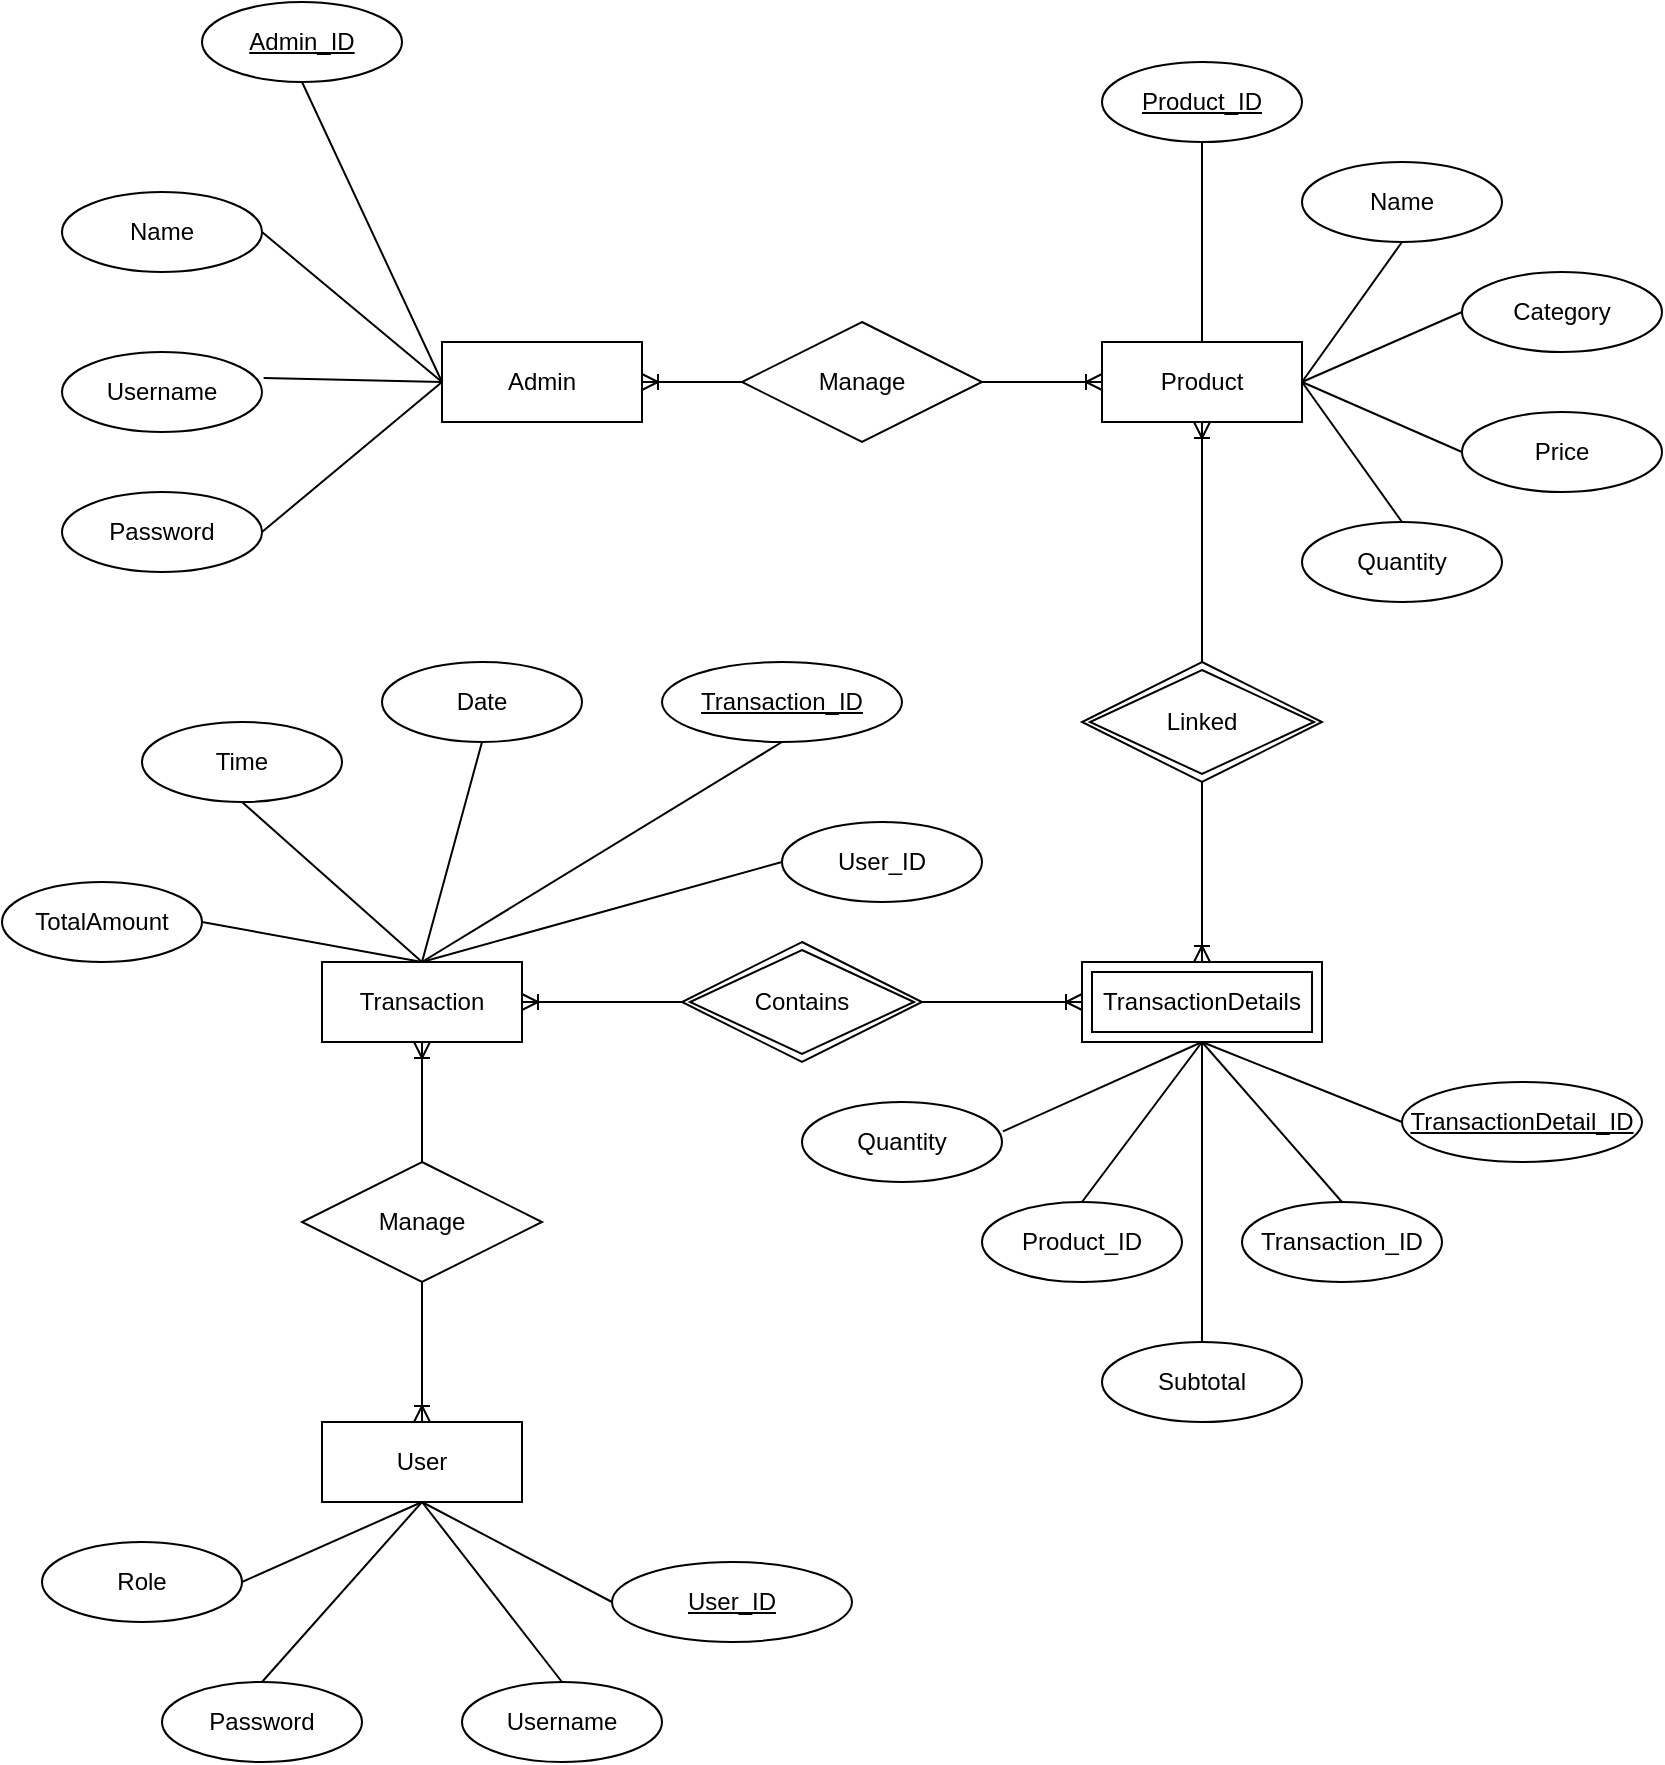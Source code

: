 <mxfile version="25.0.3">
  <diagram id="R2lEEEUBdFMjLlhIrx00" name="Page-1">
    <mxGraphModel dx="1368" dy="1058" grid="1" gridSize="10" guides="1" tooltips="1" connect="1" arrows="1" fold="1" page="1" pageScale="1" pageWidth="850" pageHeight="1100" math="0" shadow="0" extFonts="Permanent Marker^https://fonts.googleapis.com/css?family=Permanent+Marker">
      <root>
        <mxCell id="0" />
        <mxCell id="1" parent="0" />
        <mxCell id="z6XiyYEabgzmMQplWdDw-1" value="&lt;br&gt;&lt;div&gt;Admin&lt;br&gt;&lt;br&gt;&lt;/div&gt;" style="whiteSpace=wrap;html=1;align=center;" vertex="1" parent="1">
          <mxGeometry x="220" y="280" width="100" height="40" as="geometry" />
        </mxCell>
        <mxCell id="z6XiyYEabgzmMQplWdDw-2" value="Name" style="ellipse;whiteSpace=wrap;html=1;align=center;" vertex="1" parent="1">
          <mxGeometry x="30" y="205" width="100" height="40" as="geometry" />
        </mxCell>
        <mxCell id="z6XiyYEabgzmMQplWdDw-3" value="Username" style="ellipse;whiteSpace=wrap;html=1;align=center;" vertex="1" parent="1">
          <mxGeometry x="30" y="285" width="100" height="40" as="geometry" />
        </mxCell>
        <mxCell id="z6XiyYEabgzmMQplWdDw-4" value="Password" style="ellipse;whiteSpace=wrap;html=1;align=center;" vertex="1" parent="1">
          <mxGeometry x="30" y="355" width="100" height="40" as="geometry" />
        </mxCell>
        <mxCell id="z6XiyYEabgzmMQplWdDw-6" value="" style="endArrow=none;html=1;rounded=0;entryX=0;entryY=0.5;entryDx=0;entryDy=0;exitX=1;exitY=0.5;exitDx=0;exitDy=0;" edge="1" parent="1" source="z6XiyYEabgzmMQplWdDw-2" target="z6XiyYEabgzmMQplWdDw-1">
          <mxGeometry relative="1" as="geometry">
            <mxPoint x="90" y="290" as="sourcePoint" />
            <mxPoint x="250" y="290" as="targetPoint" />
          </mxGeometry>
        </mxCell>
        <mxCell id="z6XiyYEabgzmMQplWdDw-7" value="" style="endArrow=none;html=1;rounded=0;exitX=1.008;exitY=0.324;exitDx=0;exitDy=0;exitPerimeter=0;entryX=0;entryY=0.5;entryDx=0;entryDy=0;" edge="1" parent="1" source="z6XiyYEabgzmMQplWdDw-3" target="z6XiyYEabgzmMQplWdDw-1">
          <mxGeometry relative="1" as="geometry">
            <mxPoint x="160" y="190" as="sourcePoint" />
            <mxPoint x="210" y="290" as="targetPoint" />
          </mxGeometry>
        </mxCell>
        <mxCell id="z6XiyYEabgzmMQplWdDw-8" value="" style="endArrow=none;html=1;rounded=0;entryX=0;entryY=0.5;entryDx=0;entryDy=0;exitX=1;exitY=0.5;exitDx=0;exitDy=0;" edge="1" parent="1" source="z6XiyYEabgzmMQplWdDw-4" target="z6XiyYEabgzmMQplWdDw-1">
          <mxGeometry relative="1" as="geometry">
            <mxPoint x="170" y="200" as="sourcePoint" />
            <mxPoint x="240" y="320" as="targetPoint" />
          </mxGeometry>
        </mxCell>
        <mxCell id="z6XiyYEabgzmMQplWdDw-10" value="Admin_ID" style="ellipse;whiteSpace=wrap;html=1;align=center;fontStyle=4;" vertex="1" parent="1">
          <mxGeometry x="100" y="110" width="100" height="40" as="geometry" />
        </mxCell>
        <mxCell id="z6XiyYEabgzmMQplWdDw-11" value="" style="endArrow=none;html=1;rounded=0;exitX=0.5;exitY=1;exitDx=0;exitDy=0;entryX=0;entryY=0.5;entryDx=0;entryDy=0;" edge="1" parent="1" source="z6XiyYEabgzmMQplWdDw-10" target="z6XiyYEabgzmMQplWdDw-1">
          <mxGeometry relative="1" as="geometry">
            <mxPoint x="160" y="190" as="sourcePoint" />
            <mxPoint x="190" y="300" as="targetPoint" />
          </mxGeometry>
        </mxCell>
        <mxCell id="z6XiyYEabgzmMQplWdDw-12" value="Manage" style="shape=rhombus;perimeter=rhombusPerimeter;whiteSpace=wrap;html=1;align=center;" vertex="1" parent="1">
          <mxGeometry x="370" y="270" width="120" height="60" as="geometry" />
        </mxCell>
        <mxCell id="z6XiyYEabgzmMQplWdDw-20" value="" style="fontSize=12;html=1;endArrow=ERoneToMany;rounded=0;entryX=1;entryY=0.5;entryDx=0;entryDy=0;exitX=0;exitY=0.5;exitDx=0;exitDy=0;" edge="1" parent="1" source="z6XiyYEabgzmMQplWdDw-12" target="z6XiyYEabgzmMQplWdDw-1">
          <mxGeometry width="100" height="100" relative="1" as="geometry">
            <mxPoint x="280" y="360" as="sourcePoint" />
            <mxPoint x="380" y="260" as="targetPoint" />
          </mxGeometry>
        </mxCell>
        <mxCell id="z6XiyYEabgzmMQplWdDw-21" value="&lt;div&gt;Product&lt;br&gt;&lt;/div&gt;" style="whiteSpace=wrap;html=1;align=center;" vertex="1" parent="1">
          <mxGeometry x="550" y="280" width="100" height="40" as="geometry" />
        </mxCell>
        <mxCell id="z6XiyYEabgzmMQplWdDw-28" value="" style="fontSize=12;html=1;endArrow=ERoneToMany;rounded=0;entryX=0;entryY=0.5;entryDx=0;entryDy=0;exitX=1;exitY=0.5;exitDx=0;exitDy=0;" edge="1" parent="1" source="z6XiyYEabgzmMQplWdDw-12" target="z6XiyYEabgzmMQplWdDw-21">
          <mxGeometry width="100" height="100" relative="1" as="geometry">
            <mxPoint x="380" y="310" as="sourcePoint" />
            <mxPoint x="330" y="310" as="targetPoint" />
          </mxGeometry>
        </mxCell>
        <mxCell id="z6XiyYEabgzmMQplWdDw-29" value="&lt;br&gt;Product_ID&lt;div&gt;&lt;br/&gt;&lt;/div&gt;" style="ellipse;whiteSpace=wrap;html=1;align=center;fontStyle=4;" vertex="1" parent="1">
          <mxGeometry x="550" y="140" width="100" height="40" as="geometry" />
        </mxCell>
        <mxCell id="z6XiyYEabgzmMQplWdDw-30" value="Name" style="ellipse;whiteSpace=wrap;html=1;align=center;" vertex="1" parent="1">
          <mxGeometry x="650" y="190" width="100" height="40" as="geometry" />
        </mxCell>
        <mxCell id="z6XiyYEabgzmMQplWdDw-31" value="Category" style="ellipse;whiteSpace=wrap;html=1;align=center;" vertex="1" parent="1">
          <mxGeometry x="730" y="245" width="100" height="40" as="geometry" />
        </mxCell>
        <mxCell id="z6XiyYEabgzmMQplWdDw-32" value="Price" style="ellipse;whiteSpace=wrap;html=1;align=center;" vertex="1" parent="1">
          <mxGeometry x="730" y="315" width="100" height="40" as="geometry" />
        </mxCell>
        <mxCell id="z6XiyYEabgzmMQplWdDw-33" value="Quantity" style="ellipse;whiteSpace=wrap;html=1;align=center;" vertex="1" parent="1">
          <mxGeometry x="650" y="370" width="100" height="40" as="geometry" />
        </mxCell>
        <mxCell id="z6XiyYEabgzmMQplWdDw-38" value="" style="endArrow=none;html=1;rounded=0;exitX=1;exitY=0.5;exitDx=0;exitDy=0;entryX=0;entryY=0.5;entryDx=0;entryDy=0;" edge="1" parent="1" source="z6XiyYEabgzmMQplWdDw-21" target="z6XiyYEabgzmMQplWdDw-31">
          <mxGeometry relative="1" as="geometry">
            <mxPoint x="560" y="390" as="sourcePoint" />
            <mxPoint x="720" y="390" as="targetPoint" />
          </mxGeometry>
        </mxCell>
        <mxCell id="z6XiyYEabgzmMQplWdDw-39" value="" style="endArrow=none;html=1;rounded=0;exitX=1;exitY=0.5;exitDx=0;exitDy=0;entryX=0;entryY=0.5;entryDx=0;entryDy=0;" edge="1" parent="1" source="z6XiyYEabgzmMQplWdDw-21" target="z6XiyYEabgzmMQplWdDw-32">
          <mxGeometry relative="1" as="geometry">
            <mxPoint x="660" y="310" as="sourcePoint" />
            <mxPoint x="740" y="275" as="targetPoint" />
          </mxGeometry>
        </mxCell>
        <mxCell id="z6XiyYEabgzmMQplWdDw-40" value="" style="endArrow=none;html=1;rounded=0;exitX=1;exitY=0.5;exitDx=0;exitDy=0;entryX=0.5;entryY=0;entryDx=0;entryDy=0;" edge="1" parent="1" source="z6XiyYEabgzmMQplWdDw-21" target="z6XiyYEabgzmMQplWdDw-33">
          <mxGeometry relative="1" as="geometry">
            <mxPoint x="660" y="310" as="sourcePoint" />
            <mxPoint x="740" y="345" as="targetPoint" />
          </mxGeometry>
        </mxCell>
        <mxCell id="z6XiyYEabgzmMQplWdDw-42" value="" style="endArrow=none;html=1;rounded=0;exitX=1;exitY=0.5;exitDx=0;exitDy=0;entryX=0.5;entryY=1;entryDx=0;entryDy=0;" edge="1" parent="1" source="z6XiyYEabgzmMQplWdDw-21" target="z6XiyYEabgzmMQplWdDw-30">
          <mxGeometry relative="1" as="geometry">
            <mxPoint x="660" y="310" as="sourcePoint" />
            <mxPoint x="710" y="380" as="targetPoint" />
          </mxGeometry>
        </mxCell>
        <mxCell id="z6XiyYEabgzmMQplWdDw-47" value="" style="endArrow=none;html=1;rounded=0;exitX=0.5;exitY=0;exitDx=0;exitDy=0;entryX=0.5;entryY=1;entryDx=0;entryDy=0;" edge="1" parent="1" source="z6XiyYEabgzmMQplWdDw-21" target="z6XiyYEabgzmMQplWdDw-29">
          <mxGeometry relative="1" as="geometry">
            <mxPoint x="560" y="390" as="sourcePoint" />
            <mxPoint x="720" y="390" as="targetPoint" />
          </mxGeometry>
        </mxCell>
        <mxCell id="z6XiyYEabgzmMQplWdDw-49" value="" style="fontSize=12;html=1;endArrow=ERoneToMany;rounded=0;entryX=0.5;entryY=1;entryDx=0;entryDy=0;exitX=0.5;exitY=0;exitDx=0;exitDy=0;" edge="1" parent="1" target="z6XiyYEabgzmMQplWdDw-21">
          <mxGeometry width="100" height="100" relative="1" as="geometry">
            <mxPoint x="600" y="440.0" as="sourcePoint" />
            <mxPoint x="560" y="310" as="targetPoint" />
          </mxGeometry>
        </mxCell>
        <mxCell id="z6XiyYEabgzmMQplWdDw-51" value="" style="fontSize=12;html=1;endArrow=ERoneToMany;rounded=0;entryX=0.5;entryY=0;entryDx=0;entryDy=0;exitX=0.5;exitY=1;exitDx=0;exitDy=0;" edge="1" parent="1">
          <mxGeometry width="100" height="100" relative="1" as="geometry">
            <mxPoint x="600" y="500.0" as="sourcePoint" />
            <mxPoint x="600" y="590" as="targetPoint" />
          </mxGeometry>
        </mxCell>
        <mxCell id="z6XiyYEabgzmMQplWdDw-52" value="&lt;div&gt;TransactionDetail_ID&lt;br&gt;&lt;/div&gt;" style="ellipse;whiteSpace=wrap;html=1;align=center;fontStyle=4;" vertex="1" parent="1">
          <mxGeometry x="700" y="650" width="120" height="40" as="geometry" />
        </mxCell>
        <mxCell id="z6XiyYEabgzmMQplWdDw-54" value="Transaction_ID" style="ellipse;whiteSpace=wrap;html=1;align=center;" vertex="1" parent="1">
          <mxGeometry x="620" y="710" width="100" height="40" as="geometry" />
        </mxCell>
        <mxCell id="z6XiyYEabgzmMQplWdDw-55" value="TransactionDetails" style="shape=ext;margin=3;double=1;whiteSpace=wrap;html=1;align=center;" vertex="1" parent="1">
          <mxGeometry x="540" y="590" width="120" height="40" as="geometry" />
        </mxCell>
        <mxCell id="z6XiyYEabgzmMQplWdDw-57" value="&lt;br&gt;Product_ID&lt;div&gt;&lt;br/&gt;&lt;/div&gt;" style="ellipse;whiteSpace=wrap;html=1;align=center;" vertex="1" parent="1">
          <mxGeometry x="490" y="710" width="100" height="40" as="geometry" />
        </mxCell>
        <mxCell id="z6XiyYEabgzmMQplWdDw-58" value="&lt;div&gt;Quantity&lt;br&gt;&lt;/div&gt;" style="ellipse;whiteSpace=wrap;html=1;align=center;" vertex="1" parent="1">
          <mxGeometry x="400" y="660" width="100" height="40" as="geometry" />
        </mxCell>
        <mxCell id="z6XiyYEabgzmMQplWdDw-59" value="&lt;div&gt;Subtotal&lt;br&gt;&lt;/div&gt;" style="ellipse;whiteSpace=wrap;html=1;align=center;" vertex="1" parent="1">
          <mxGeometry x="550" y="780" width="100" height="40" as="geometry" />
        </mxCell>
        <mxCell id="z6XiyYEabgzmMQplWdDw-60" value="" style="endArrow=none;html=1;rounded=0;exitX=0.5;exitY=1;exitDx=0;exitDy=0;entryX=0.5;entryY=0;entryDx=0;entryDy=0;" edge="1" parent="1" source="z6XiyYEabgzmMQplWdDw-55" target="z6XiyYEabgzmMQplWdDw-59">
          <mxGeometry relative="1" as="geometry">
            <mxPoint x="480" y="780" as="sourcePoint" />
            <mxPoint x="640" y="780" as="targetPoint" />
          </mxGeometry>
        </mxCell>
        <mxCell id="z6XiyYEabgzmMQplWdDw-61" value="" style="endArrow=none;html=1;rounded=0;exitX=0.5;exitY=1;exitDx=0;exitDy=0;entryX=0.5;entryY=0;entryDx=0;entryDy=0;" edge="1" parent="1" source="z6XiyYEabgzmMQplWdDw-55" target="z6XiyYEabgzmMQplWdDw-57">
          <mxGeometry relative="1" as="geometry">
            <mxPoint x="480" y="780" as="sourcePoint" />
            <mxPoint x="640" y="780" as="targetPoint" />
          </mxGeometry>
        </mxCell>
        <mxCell id="z6XiyYEabgzmMQplWdDw-62" value="Linked" style="shape=rhombus;double=1;perimeter=rhombusPerimeter;whiteSpace=wrap;html=1;align=center;" vertex="1" parent="1">
          <mxGeometry x="540" y="440" width="120" height="60" as="geometry" />
        </mxCell>
        <mxCell id="z6XiyYEabgzmMQplWdDw-63" value="" style="endArrow=none;html=1;rounded=0;exitX=0.5;exitY=1;exitDx=0;exitDy=0;entryX=0.5;entryY=0;entryDx=0;entryDy=0;" edge="1" parent="1" source="z6XiyYEabgzmMQplWdDw-55" target="z6XiyYEabgzmMQplWdDw-54">
          <mxGeometry relative="1" as="geometry">
            <mxPoint x="610" y="640" as="sourcePoint" />
            <mxPoint x="550" y="720" as="targetPoint" />
          </mxGeometry>
        </mxCell>
        <mxCell id="z6XiyYEabgzmMQplWdDw-64" value="" style="endArrow=none;html=1;rounded=0;exitX=0.5;exitY=1;exitDx=0;exitDy=0;entryX=0;entryY=0.5;entryDx=0;entryDy=0;" edge="1" parent="1" source="z6XiyYEabgzmMQplWdDw-55" target="z6XiyYEabgzmMQplWdDw-52">
          <mxGeometry relative="1" as="geometry">
            <mxPoint x="610" y="640" as="sourcePoint" />
            <mxPoint x="680" y="720" as="targetPoint" />
          </mxGeometry>
        </mxCell>
        <mxCell id="z6XiyYEabgzmMQplWdDw-65" value="" style="endArrow=none;html=1;rounded=0;entryX=1.005;entryY=0.367;entryDx=0;entryDy=0;exitX=0.5;exitY=1;exitDx=0;exitDy=0;entryPerimeter=0;" edge="1" parent="1" source="z6XiyYEabgzmMQplWdDw-55" target="z6XiyYEabgzmMQplWdDw-58">
          <mxGeometry relative="1" as="geometry">
            <mxPoint x="600" y="640" as="sourcePoint" />
            <mxPoint x="710" y="680" as="targetPoint" />
          </mxGeometry>
        </mxCell>
        <mxCell id="z6XiyYEabgzmMQplWdDw-66" value="&lt;div&gt;Transaction&lt;br&gt;&lt;/div&gt;" style="whiteSpace=wrap;html=1;align=center;" vertex="1" parent="1">
          <mxGeometry x="160" y="590" width="100" height="40" as="geometry" />
        </mxCell>
        <mxCell id="z6XiyYEabgzmMQplWdDw-67" value="&lt;div&gt;Transaction_ID&lt;br&gt;&lt;/div&gt;" style="ellipse;whiteSpace=wrap;html=1;align=center;fontStyle=4;" vertex="1" parent="1">
          <mxGeometry x="330" y="440" width="120" height="40" as="geometry" />
        </mxCell>
        <mxCell id="z6XiyYEabgzmMQplWdDw-69" value="&lt;div&gt;Time&lt;br&gt;&lt;/div&gt;" style="ellipse;whiteSpace=wrap;html=1;align=center;" vertex="1" parent="1">
          <mxGeometry x="70" y="470" width="100" height="40" as="geometry" />
        </mxCell>
        <mxCell id="z6XiyYEabgzmMQplWdDw-70" value="&lt;div&gt;TotalAmount&lt;br&gt;&lt;/div&gt;" style="ellipse;whiteSpace=wrap;html=1;align=center;" vertex="1" parent="1">
          <mxGeometry y="550" width="100" height="40" as="geometry" />
        </mxCell>
        <mxCell id="z6XiyYEabgzmMQplWdDw-71" value="&lt;div&gt;Date&lt;br&gt;&lt;/div&gt;" style="ellipse;whiteSpace=wrap;html=1;align=center;" vertex="1" parent="1">
          <mxGeometry x="190" y="440" width="100" height="40" as="geometry" />
        </mxCell>
        <mxCell id="z6XiyYEabgzmMQplWdDw-72" value="" style="endArrow=none;html=1;rounded=0;entryX=0.5;entryY=1;entryDx=0;entryDy=0;" edge="1" parent="1" target="z6XiyYEabgzmMQplWdDw-71">
          <mxGeometry relative="1" as="geometry">
            <mxPoint x="210" y="590" as="sourcePoint" />
            <mxPoint x="420" y="500" as="targetPoint" />
          </mxGeometry>
        </mxCell>
        <mxCell id="z6XiyYEabgzmMQplWdDw-73" value="" style="endArrow=none;html=1;rounded=0;exitX=0.5;exitY=0;exitDx=0;exitDy=0;entryX=0.5;entryY=1;entryDx=0;entryDy=0;" edge="1" parent="1" target="z6XiyYEabgzmMQplWdDw-69" source="z6XiyYEabgzmMQplWdDw-66">
          <mxGeometry relative="1" as="geometry">
            <mxPoint x="380" y="350" as="sourcePoint" />
            <mxPoint x="420" y="500" as="targetPoint" />
          </mxGeometry>
        </mxCell>
        <mxCell id="z6XiyYEabgzmMQplWdDw-75" value="" style="endArrow=none;html=1;rounded=0;entryX=0.5;entryY=1;entryDx=0;entryDy=0;" edge="1" parent="1" target="z6XiyYEabgzmMQplWdDw-67">
          <mxGeometry relative="1" as="geometry">
            <mxPoint x="210" y="590" as="sourcePoint" />
            <mxPoint x="460" y="440" as="targetPoint" />
          </mxGeometry>
        </mxCell>
        <mxCell id="z6XiyYEabgzmMQplWdDw-76" value="" style="endArrow=none;html=1;rounded=0;entryX=1;entryY=0.5;entryDx=0;entryDy=0;" edge="1" parent="1" target="z6XiyYEabgzmMQplWdDw-70">
          <mxGeometry relative="1" as="geometry">
            <mxPoint x="210" y="590" as="sourcePoint" />
            <mxPoint x="490" y="400" as="targetPoint" />
          </mxGeometry>
        </mxCell>
        <mxCell id="z6XiyYEabgzmMQplWdDw-78" value="&lt;div&gt;User_ID&lt;br&gt;&lt;/div&gt;" style="ellipse;whiteSpace=wrap;html=1;align=center;" vertex="1" parent="1">
          <mxGeometry x="390" y="520" width="100" height="40" as="geometry" />
        </mxCell>
        <mxCell id="z6XiyYEabgzmMQplWdDw-79" value="" style="endArrow=none;html=1;rounded=0;entryX=0;entryY=0.5;entryDx=0;entryDy=0;exitX=0.5;exitY=0;exitDx=0;exitDy=0;" edge="1" parent="1" source="z6XiyYEabgzmMQplWdDw-66" target="z6XiyYEabgzmMQplWdDw-78">
          <mxGeometry relative="1" as="geometry">
            <mxPoint x="380" y="350" as="sourcePoint" />
            <mxPoint x="291" y="405" as="targetPoint" />
          </mxGeometry>
        </mxCell>
        <mxCell id="z6XiyYEabgzmMQplWdDw-81" value="" style="fontSize=12;html=1;endArrow=ERoneToMany;rounded=0;entryX=1;entryY=0.5;entryDx=0;entryDy=0;exitX=0;exitY=0.5;exitDx=0;exitDy=0;" edge="1" parent="1" source="z6XiyYEabgzmMQplWdDw-82" target="z6XiyYEabgzmMQplWdDw-66">
          <mxGeometry width="100" height="100" relative="1" as="geometry">
            <mxPoint x="360" y="600" as="sourcePoint" />
            <mxPoint x="550" y="600" as="targetPoint" />
          </mxGeometry>
        </mxCell>
        <mxCell id="z6XiyYEabgzmMQplWdDw-82" value="Contains" style="shape=rhombus;double=1;perimeter=rhombusPerimeter;whiteSpace=wrap;html=1;align=center;" vertex="1" parent="1">
          <mxGeometry x="340" y="580" width="120" height="60" as="geometry" />
        </mxCell>
        <mxCell id="z6XiyYEabgzmMQplWdDw-83" value="" style="fontSize=12;html=1;endArrow=ERoneToMany;rounded=0;entryX=0;entryY=0.5;entryDx=0;entryDy=0;exitX=1;exitY=0.5;exitDx=0;exitDy=0;" edge="1" parent="1" source="z6XiyYEabgzmMQplWdDw-82" target="z6XiyYEabgzmMQplWdDw-55">
          <mxGeometry width="100" height="100" relative="1" as="geometry">
            <mxPoint x="390" y="620" as="sourcePoint" />
            <mxPoint x="330" y="620" as="targetPoint" />
          </mxGeometry>
        </mxCell>
        <mxCell id="z6XiyYEabgzmMQplWdDw-85" value="Manage" style="shape=rhombus;perimeter=rhombusPerimeter;whiteSpace=wrap;html=1;align=center;" vertex="1" parent="1">
          <mxGeometry x="150" y="690" width="120" height="60" as="geometry" />
        </mxCell>
        <mxCell id="z6XiyYEabgzmMQplWdDw-86" value="&lt;div&gt;User_ID&lt;br&gt;&lt;/div&gt;" style="ellipse;whiteSpace=wrap;html=1;align=center;fontStyle=4;" vertex="1" parent="1">
          <mxGeometry x="305" y="890" width="120" height="40" as="geometry" />
        </mxCell>
        <mxCell id="z6XiyYEabgzmMQplWdDw-87" value="&lt;div&gt;User&lt;br&gt;&lt;/div&gt;" style="whiteSpace=wrap;html=1;align=center;" vertex="1" parent="1">
          <mxGeometry x="160" y="820" width="100" height="40" as="geometry" />
        </mxCell>
        <mxCell id="z6XiyYEabgzmMQplWdDw-88" value="&lt;div&gt;Username&lt;br&gt;&lt;/div&gt;" style="ellipse;whiteSpace=wrap;html=1;align=center;" vertex="1" parent="1">
          <mxGeometry x="230" y="950" width="100" height="40" as="geometry" />
        </mxCell>
        <mxCell id="z6XiyYEabgzmMQplWdDw-89" value="&lt;div&gt;Password&lt;br&gt;&lt;/div&gt;" style="ellipse;whiteSpace=wrap;html=1;align=center;" vertex="1" parent="1">
          <mxGeometry x="80" y="950" width="100" height="40" as="geometry" />
        </mxCell>
        <mxCell id="z6XiyYEabgzmMQplWdDw-90" value="&lt;div&gt;Role&lt;br&gt;&lt;/div&gt;" style="ellipse;whiteSpace=wrap;html=1;align=center;" vertex="1" parent="1">
          <mxGeometry x="20" y="880" width="100" height="40" as="geometry" />
        </mxCell>
        <mxCell id="z6XiyYEabgzmMQplWdDw-91" value="" style="fontSize=12;html=1;endArrow=ERoneToMany;rounded=0;entryX=0.5;entryY=1;entryDx=0;entryDy=0;exitX=0.5;exitY=0;exitDx=0;exitDy=0;" edge="1" parent="1" source="z6XiyYEabgzmMQplWdDw-85" target="z6XiyYEabgzmMQplWdDw-66">
          <mxGeometry width="100" height="100" relative="1" as="geometry">
            <mxPoint x="350" y="620" as="sourcePoint" />
            <mxPoint x="270" y="620" as="targetPoint" />
          </mxGeometry>
        </mxCell>
        <mxCell id="z6XiyYEabgzmMQplWdDw-92" value="" style="fontSize=12;html=1;endArrow=ERoneToMany;rounded=0;entryX=0.5;entryY=0;entryDx=0;entryDy=0;exitX=0.5;exitY=1;exitDx=0;exitDy=0;" edge="1" parent="1" source="z6XiyYEabgzmMQplWdDw-85" target="z6XiyYEabgzmMQplWdDw-87">
          <mxGeometry width="100" height="100" relative="1" as="geometry">
            <mxPoint x="220" y="700" as="sourcePoint" />
            <mxPoint x="220" y="640" as="targetPoint" />
          </mxGeometry>
        </mxCell>
        <mxCell id="z6XiyYEabgzmMQplWdDw-94" value="" style="endArrow=none;html=1;rounded=0;exitX=1;exitY=0.5;exitDx=0;exitDy=0;entryX=0.5;entryY=1;entryDx=0;entryDy=0;" edge="1" parent="1" source="z6XiyYEabgzmMQplWdDw-90" target="z6XiyYEabgzmMQplWdDw-87">
          <mxGeometry relative="1" as="geometry">
            <mxPoint x="120" y="870" as="sourcePoint" />
            <mxPoint x="280" y="870" as="targetPoint" />
          </mxGeometry>
        </mxCell>
        <mxCell id="z6XiyYEabgzmMQplWdDw-95" value="" style="endArrow=none;html=1;rounded=0;exitX=0.5;exitY=0;exitDx=0;exitDy=0;entryX=0.5;entryY=1;entryDx=0;entryDy=0;" edge="1" parent="1" source="z6XiyYEabgzmMQplWdDw-89" target="z6XiyYEabgzmMQplWdDw-87">
          <mxGeometry relative="1" as="geometry">
            <mxPoint x="130" y="910" as="sourcePoint" />
            <mxPoint x="220" y="870" as="targetPoint" />
          </mxGeometry>
        </mxCell>
        <mxCell id="z6XiyYEabgzmMQplWdDw-96" value="" style="endArrow=none;html=1;rounded=0;exitX=0.5;exitY=0;exitDx=0;exitDy=0;entryX=0.5;entryY=1;entryDx=0;entryDy=0;" edge="1" parent="1" source="z6XiyYEabgzmMQplWdDw-88" target="z6XiyYEabgzmMQplWdDw-87">
          <mxGeometry relative="1" as="geometry">
            <mxPoint x="140" y="960" as="sourcePoint" />
            <mxPoint x="210" y="860" as="targetPoint" />
          </mxGeometry>
        </mxCell>
        <mxCell id="z6XiyYEabgzmMQplWdDw-97" value="" style="endArrow=none;html=1;rounded=0;exitX=0;exitY=0.5;exitDx=0;exitDy=0;entryX=0.5;entryY=1;entryDx=0;entryDy=0;" edge="1" parent="1" source="z6XiyYEabgzmMQplWdDw-86" target="z6XiyYEabgzmMQplWdDw-87">
          <mxGeometry relative="1" as="geometry">
            <mxPoint x="290" y="960" as="sourcePoint" />
            <mxPoint x="220" y="870" as="targetPoint" />
          </mxGeometry>
        </mxCell>
      </root>
    </mxGraphModel>
  </diagram>
</mxfile>
